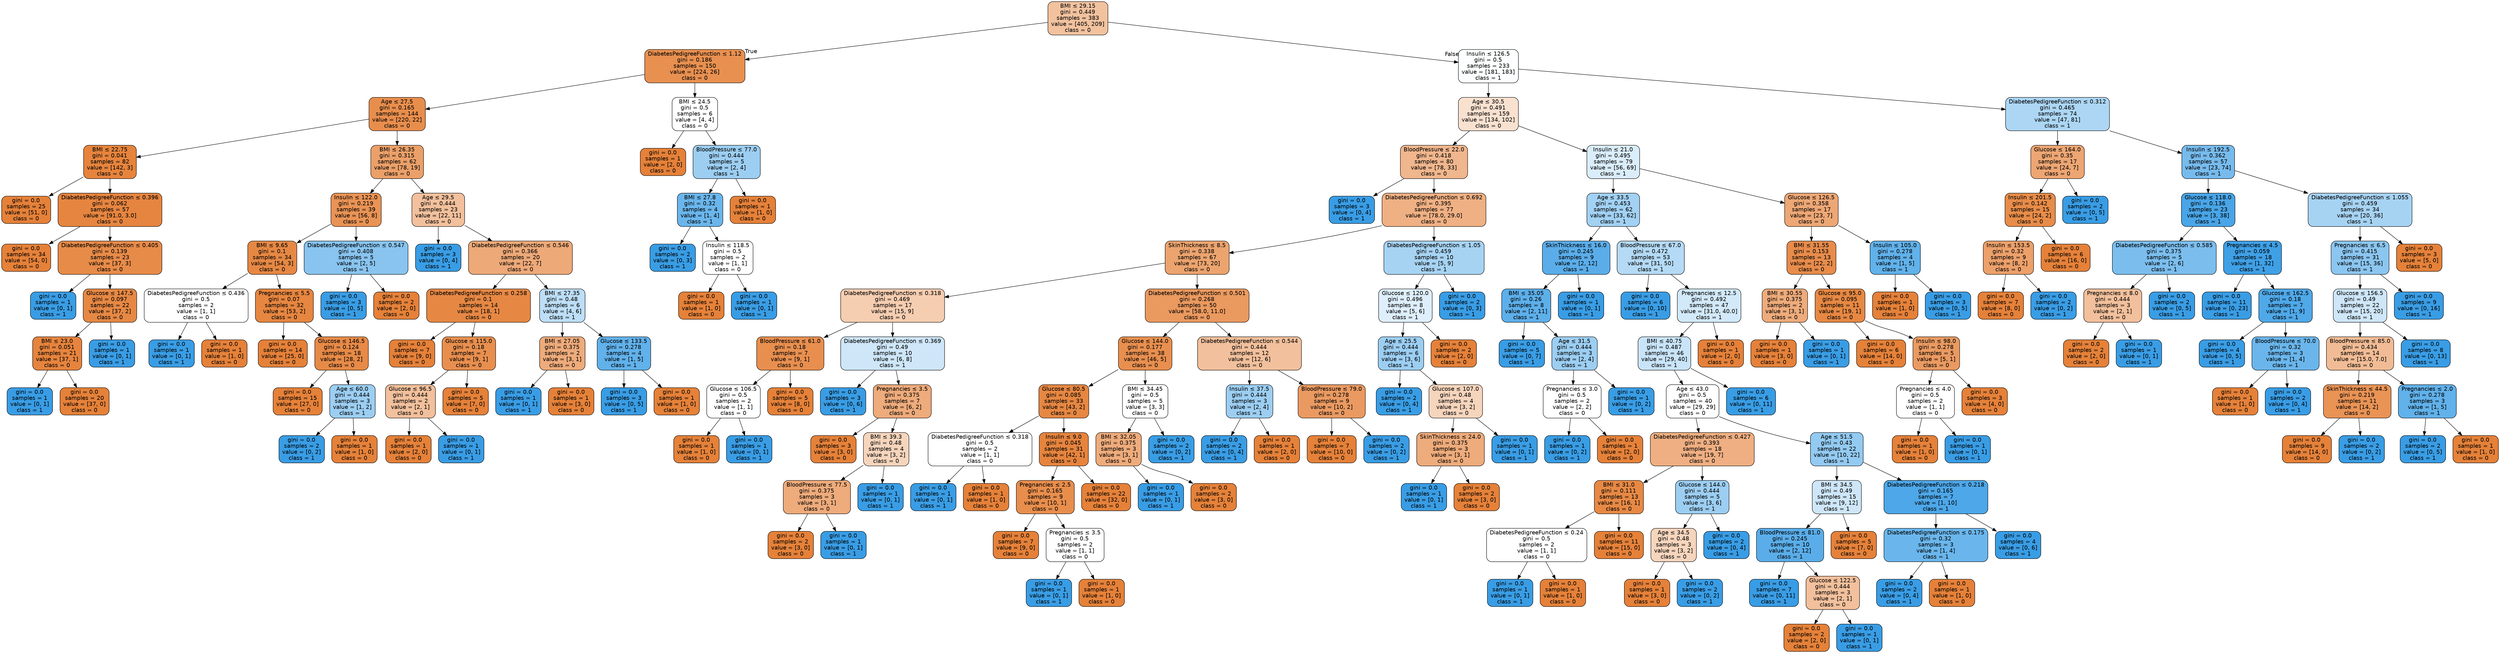 digraph Tree {
node [shape=box, style="filled, rounded", color="black", fontname="helvetica"] ;
edge [fontname="helvetica"] ;
0 [label=<BMI &le; 29.15<br/>gini = 0.449<br/>samples = 383<br/>value = [405, 209]<br/>class = 0>, fillcolor="#f2c29f"] ;
1 [label=<DiabetesPedigreeFunction &le; 1.12<br/>gini = 0.186<br/>samples = 150<br/>value = [224, 26]<br/>class = 0>, fillcolor="#e89050"] ;
0 -> 1 [labeldistance=2.5, labelangle=45, headlabel="True"] ;
2 [label=<Age &le; 27.5<br/>gini = 0.165<br/>samples = 144<br/>value = [220, 22]<br/>class = 0>, fillcolor="#e88e4d"] ;
1 -> 2 ;
3 [label=<BMI &le; 22.75<br/>gini = 0.041<br/>samples = 82<br/>value = [142, 3]<br/>class = 0>, fillcolor="#e6843d"] ;
2 -> 3 ;
4 [label=<gini = 0.0<br/>samples = 25<br/>value = [51, 0]<br/>class = 0>, fillcolor="#e58139"] ;
3 -> 4 ;
5 [label=<DiabetesPedigreeFunction &le; 0.396<br/>gini = 0.062<br/>samples = 57<br/>value = [91.0, 3.0]<br/>class = 0>, fillcolor="#e68540"] ;
3 -> 5 ;
6 [label=<gini = 0.0<br/>samples = 34<br/>value = [54, 0]<br/>class = 0>, fillcolor="#e58139"] ;
5 -> 6 ;
7 [label=<DiabetesPedigreeFunction &le; 0.405<br/>gini = 0.139<br/>samples = 23<br/>value = [37, 3]<br/>class = 0>, fillcolor="#e78b49"] ;
5 -> 7 ;
8 [label=<gini = 0.0<br/>samples = 1<br/>value = [0, 1]<br/>class = 1>, fillcolor="#399de5"] ;
7 -> 8 ;
9 [label=<Glucose &le; 147.5<br/>gini = 0.097<br/>samples = 22<br/>value = [37, 2]<br/>class = 0>, fillcolor="#e68844"] ;
7 -> 9 ;
10 [label=<BMI &le; 23.0<br/>gini = 0.051<br/>samples = 21<br/>value = [37, 1]<br/>class = 0>, fillcolor="#e6843e"] ;
9 -> 10 ;
11 [label=<gini = 0.0<br/>samples = 1<br/>value = [0, 1]<br/>class = 1>, fillcolor="#399de5"] ;
10 -> 11 ;
12 [label=<gini = 0.0<br/>samples = 20<br/>value = [37, 0]<br/>class = 0>, fillcolor="#e58139"] ;
10 -> 12 ;
13 [label=<gini = 0.0<br/>samples = 1<br/>value = [0, 1]<br/>class = 1>, fillcolor="#399de5"] ;
9 -> 13 ;
14 [label=<BMI &le; 26.35<br/>gini = 0.315<br/>samples = 62<br/>value = [78, 19]<br/>class = 0>, fillcolor="#eba069"] ;
2 -> 14 ;
15 [label=<Insulin &le; 122.0<br/>gini = 0.219<br/>samples = 39<br/>value = [56, 8]<br/>class = 0>, fillcolor="#e99355"] ;
14 -> 15 ;
16 [label=<BMI &le; 9.65<br/>gini = 0.1<br/>samples = 34<br/>value = [54, 3]<br/>class = 0>, fillcolor="#e68844"] ;
15 -> 16 ;
17 [label=<DiabetesPedigreeFunction &le; 0.436<br/>gini = 0.5<br/>samples = 2<br/>value = [1, 1]<br/>class = 0>, fillcolor="#ffffff"] ;
16 -> 17 ;
18 [label=<gini = 0.0<br/>samples = 1<br/>value = [0, 1]<br/>class = 1>, fillcolor="#399de5"] ;
17 -> 18 ;
19 [label=<gini = 0.0<br/>samples = 1<br/>value = [1, 0]<br/>class = 0>, fillcolor="#e58139"] ;
17 -> 19 ;
20 [label=<Pregnancies &le; 5.5<br/>gini = 0.07<br/>samples = 32<br/>value = [53, 2]<br/>class = 0>, fillcolor="#e68640"] ;
16 -> 20 ;
21 [label=<gini = 0.0<br/>samples = 14<br/>value = [25, 0]<br/>class = 0>, fillcolor="#e58139"] ;
20 -> 21 ;
22 [label=<Glucose &le; 146.5<br/>gini = 0.124<br/>samples = 18<br/>value = [28, 2]<br/>class = 0>, fillcolor="#e78a47"] ;
20 -> 22 ;
23 [label=<gini = 0.0<br/>samples = 15<br/>value = [27, 0]<br/>class = 0>, fillcolor="#e58139"] ;
22 -> 23 ;
24 [label=<Age &le; 60.0<br/>gini = 0.444<br/>samples = 3<br/>value = [1, 2]<br/>class = 1>, fillcolor="#9ccef2"] ;
22 -> 24 ;
25 [label=<gini = 0.0<br/>samples = 2<br/>value = [0, 2]<br/>class = 1>, fillcolor="#399de5"] ;
24 -> 25 ;
26 [label=<gini = 0.0<br/>samples = 1<br/>value = [1, 0]<br/>class = 0>, fillcolor="#e58139"] ;
24 -> 26 ;
27 [label=<DiabetesPedigreeFunction &le; 0.547<br/>gini = 0.408<br/>samples = 5<br/>value = [2, 5]<br/>class = 1>, fillcolor="#88c4ef"] ;
15 -> 27 ;
28 [label=<gini = 0.0<br/>samples = 3<br/>value = [0, 5]<br/>class = 1>, fillcolor="#399de5"] ;
27 -> 28 ;
29 [label=<gini = 0.0<br/>samples = 2<br/>value = [2, 0]<br/>class = 0>, fillcolor="#e58139"] ;
27 -> 29 ;
30 [label=<Age &le; 29.5<br/>gini = 0.444<br/>samples = 23<br/>value = [22, 11]<br/>class = 0>, fillcolor="#f2c09c"] ;
14 -> 30 ;
31 [label=<gini = 0.0<br/>samples = 3<br/>value = [0, 4]<br/>class = 1>, fillcolor="#399de5"] ;
30 -> 31 ;
32 [label=<DiabetesPedigreeFunction &le; 0.546<br/>gini = 0.366<br/>samples = 20<br/>value = [22, 7]<br/>class = 0>, fillcolor="#eda978"] ;
30 -> 32 ;
33 [label=<DiabetesPedigreeFunction &le; 0.258<br/>gini = 0.1<br/>samples = 14<br/>value = [18, 1]<br/>class = 0>, fillcolor="#e68844"] ;
32 -> 33 ;
34 [label=<gini = 0.0<br/>samples = 7<br/>value = [9, 0]<br/>class = 0>, fillcolor="#e58139"] ;
33 -> 34 ;
35 [label=<Glucose &le; 115.0<br/>gini = 0.18<br/>samples = 7<br/>value = [9, 1]<br/>class = 0>, fillcolor="#e88f4f"] ;
33 -> 35 ;
36 [label=<Glucose &le; 96.5<br/>gini = 0.444<br/>samples = 2<br/>value = [2, 1]<br/>class = 0>, fillcolor="#f2c09c"] ;
35 -> 36 ;
37 [label=<gini = 0.0<br/>samples = 1<br/>value = [2, 0]<br/>class = 0>, fillcolor="#e58139"] ;
36 -> 37 ;
38 [label=<gini = 0.0<br/>samples = 1<br/>value = [0, 1]<br/>class = 1>, fillcolor="#399de5"] ;
36 -> 38 ;
39 [label=<gini = 0.0<br/>samples = 5<br/>value = [7, 0]<br/>class = 0>, fillcolor="#e58139"] ;
35 -> 39 ;
40 [label=<BMI &le; 27.35<br/>gini = 0.48<br/>samples = 6<br/>value = [4, 6]<br/>class = 1>, fillcolor="#bddef6"] ;
32 -> 40 ;
41 [label=<BMI &le; 27.05<br/>gini = 0.375<br/>samples = 2<br/>value = [3, 1]<br/>class = 0>, fillcolor="#eeab7b"] ;
40 -> 41 ;
42 [label=<gini = 0.0<br/>samples = 1<br/>value = [0, 1]<br/>class = 1>, fillcolor="#399de5"] ;
41 -> 42 ;
43 [label=<gini = 0.0<br/>samples = 1<br/>value = [3, 0]<br/>class = 0>, fillcolor="#e58139"] ;
41 -> 43 ;
44 [label=<Glucose &le; 133.5<br/>gini = 0.278<br/>samples = 4<br/>value = [1, 5]<br/>class = 1>, fillcolor="#61b1ea"] ;
40 -> 44 ;
45 [label=<gini = 0.0<br/>samples = 3<br/>value = [0, 5]<br/>class = 1>, fillcolor="#399de5"] ;
44 -> 45 ;
46 [label=<gini = 0.0<br/>samples = 1<br/>value = [1, 0]<br/>class = 0>, fillcolor="#e58139"] ;
44 -> 46 ;
47 [label=<BMI &le; 24.5<br/>gini = 0.5<br/>samples = 6<br/>value = [4, 4]<br/>class = 0>, fillcolor="#ffffff"] ;
1 -> 47 ;
48 [label=<gini = 0.0<br/>samples = 1<br/>value = [2, 0]<br/>class = 0>, fillcolor="#e58139"] ;
47 -> 48 ;
49 [label=<BloodPressure &le; 77.0<br/>gini = 0.444<br/>samples = 5<br/>value = [2, 4]<br/>class = 1>, fillcolor="#9ccef2"] ;
47 -> 49 ;
50 [label=<BMI &le; 27.8<br/>gini = 0.32<br/>samples = 4<br/>value = [1, 4]<br/>class = 1>, fillcolor="#6ab6ec"] ;
49 -> 50 ;
51 [label=<gini = 0.0<br/>samples = 2<br/>value = [0, 3]<br/>class = 1>, fillcolor="#399de5"] ;
50 -> 51 ;
52 [label=<Insulin &le; 118.5<br/>gini = 0.5<br/>samples = 2<br/>value = [1, 1]<br/>class = 0>, fillcolor="#ffffff"] ;
50 -> 52 ;
53 [label=<gini = 0.0<br/>samples = 1<br/>value = [1, 0]<br/>class = 0>, fillcolor="#e58139"] ;
52 -> 53 ;
54 [label=<gini = 0.0<br/>samples = 1<br/>value = [0, 1]<br/>class = 1>, fillcolor="#399de5"] ;
52 -> 54 ;
55 [label=<gini = 0.0<br/>samples = 1<br/>value = [1, 0]<br/>class = 0>, fillcolor="#e58139"] ;
49 -> 55 ;
56 [label=<Insulin &le; 126.5<br/>gini = 0.5<br/>samples = 233<br/>value = [181, 183]<br/>class = 1>, fillcolor="#fdfeff"] ;
0 -> 56 [labeldistance=2.5, labelangle=-45, headlabel="False"] ;
57 [label=<Age &le; 30.5<br/>gini = 0.491<br/>samples = 159<br/>value = [134, 102]<br/>class = 0>, fillcolor="#f9e1d0"] ;
56 -> 57 ;
58 [label=<BloodPressure &le; 22.0<br/>gini = 0.418<br/>samples = 80<br/>value = [78, 33]<br/>class = 0>, fillcolor="#f0b68d"] ;
57 -> 58 ;
59 [label=<gini = 0.0<br/>samples = 3<br/>value = [0, 4]<br/>class = 1>, fillcolor="#399de5"] ;
58 -> 59 ;
60 [label=<DiabetesPedigreeFunction &le; 0.692<br/>gini = 0.395<br/>samples = 77<br/>value = [78.0, 29.0]<br/>class = 0>, fillcolor="#efb083"] ;
58 -> 60 ;
61 [label=<SkinThickness &le; 8.5<br/>gini = 0.338<br/>samples = 67<br/>value = [73, 20]<br/>class = 0>, fillcolor="#eca46f"] ;
60 -> 61 ;
62 [label=<DiabetesPedigreeFunction &le; 0.318<br/>gini = 0.469<br/>samples = 17<br/>value = [15, 9]<br/>class = 0>, fillcolor="#f5cdb0"] ;
61 -> 62 ;
63 [label=<BloodPressure &le; 61.0<br/>gini = 0.18<br/>samples = 7<br/>value = [9, 1]<br/>class = 0>, fillcolor="#e88f4f"] ;
62 -> 63 ;
64 [label=<Glucose &le; 106.5<br/>gini = 0.5<br/>samples = 2<br/>value = [1, 1]<br/>class = 0>, fillcolor="#ffffff"] ;
63 -> 64 ;
65 [label=<gini = 0.0<br/>samples = 1<br/>value = [1, 0]<br/>class = 0>, fillcolor="#e58139"] ;
64 -> 65 ;
66 [label=<gini = 0.0<br/>samples = 1<br/>value = [0, 1]<br/>class = 1>, fillcolor="#399de5"] ;
64 -> 66 ;
67 [label=<gini = 0.0<br/>samples = 5<br/>value = [8, 0]<br/>class = 0>, fillcolor="#e58139"] ;
63 -> 67 ;
68 [label=<DiabetesPedigreeFunction &le; 0.369<br/>gini = 0.49<br/>samples = 10<br/>value = [6, 8]<br/>class = 1>, fillcolor="#cee6f8"] ;
62 -> 68 ;
69 [label=<gini = 0.0<br/>samples = 3<br/>value = [0, 6]<br/>class = 1>, fillcolor="#399de5"] ;
68 -> 69 ;
70 [label=<Pregnancies &le; 3.5<br/>gini = 0.375<br/>samples = 7<br/>value = [6, 2]<br/>class = 0>, fillcolor="#eeab7b"] ;
68 -> 70 ;
71 [label=<gini = 0.0<br/>samples = 3<br/>value = [3, 0]<br/>class = 0>, fillcolor="#e58139"] ;
70 -> 71 ;
72 [label=<BMI &le; 39.3<br/>gini = 0.48<br/>samples = 4<br/>value = [3, 2]<br/>class = 0>, fillcolor="#f6d5bd"] ;
70 -> 72 ;
73 [label=<BloodPressure &le; 77.5<br/>gini = 0.375<br/>samples = 3<br/>value = [3, 1]<br/>class = 0>, fillcolor="#eeab7b"] ;
72 -> 73 ;
74 [label=<gini = 0.0<br/>samples = 2<br/>value = [3, 0]<br/>class = 0>, fillcolor="#e58139"] ;
73 -> 74 ;
75 [label=<gini = 0.0<br/>samples = 1<br/>value = [0, 1]<br/>class = 1>, fillcolor="#399de5"] ;
73 -> 75 ;
76 [label=<gini = 0.0<br/>samples = 1<br/>value = [0, 1]<br/>class = 1>, fillcolor="#399de5"] ;
72 -> 76 ;
77 [label=<DiabetesPedigreeFunction &le; 0.501<br/>gini = 0.268<br/>samples = 50<br/>value = [58.0, 11.0]<br/>class = 0>, fillcolor="#ea995f"] ;
61 -> 77 ;
78 [label=<Glucose &le; 144.0<br/>gini = 0.177<br/>samples = 38<br/>value = [46, 5]<br/>class = 0>, fillcolor="#e88f4f"] ;
77 -> 78 ;
79 [label=<Glucose &le; 80.5<br/>gini = 0.085<br/>samples = 33<br/>value = [43, 2]<br/>class = 0>, fillcolor="#e68742"] ;
78 -> 79 ;
80 [label=<DiabetesPedigreeFunction &le; 0.318<br/>gini = 0.5<br/>samples = 2<br/>value = [1, 1]<br/>class = 0>, fillcolor="#ffffff"] ;
79 -> 80 ;
81 [label=<gini = 0.0<br/>samples = 1<br/>value = [0, 1]<br/>class = 1>, fillcolor="#399de5"] ;
80 -> 81 ;
82 [label=<gini = 0.0<br/>samples = 1<br/>value = [1, 0]<br/>class = 0>, fillcolor="#e58139"] ;
80 -> 82 ;
83 [label=<Insulin &le; 9.0<br/>gini = 0.045<br/>samples = 31<br/>value = [42, 1]<br/>class = 0>, fillcolor="#e6843e"] ;
79 -> 83 ;
84 [label=<Pregnancies &le; 2.5<br/>gini = 0.165<br/>samples = 9<br/>value = [10, 1]<br/>class = 0>, fillcolor="#e88e4d"] ;
83 -> 84 ;
85 [label=<gini = 0.0<br/>samples = 7<br/>value = [9, 0]<br/>class = 0>, fillcolor="#e58139"] ;
84 -> 85 ;
86 [label=<Pregnancies &le; 3.5<br/>gini = 0.5<br/>samples = 2<br/>value = [1, 1]<br/>class = 0>, fillcolor="#ffffff"] ;
84 -> 86 ;
87 [label=<gini = 0.0<br/>samples = 1<br/>value = [0, 1]<br/>class = 1>, fillcolor="#399de5"] ;
86 -> 87 ;
88 [label=<gini = 0.0<br/>samples = 1<br/>value = [1, 0]<br/>class = 0>, fillcolor="#e58139"] ;
86 -> 88 ;
89 [label=<gini = 0.0<br/>samples = 22<br/>value = [32, 0]<br/>class = 0>, fillcolor="#e58139"] ;
83 -> 89 ;
90 [label=<BMI &le; 34.45<br/>gini = 0.5<br/>samples = 5<br/>value = [3, 3]<br/>class = 0>, fillcolor="#ffffff"] ;
78 -> 90 ;
91 [label=<BMI &le; 32.05<br/>gini = 0.375<br/>samples = 3<br/>value = [3, 1]<br/>class = 0>, fillcolor="#eeab7b"] ;
90 -> 91 ;
92 [label=<gini = 0.0<br/>samples = 1<br/>value = [0, 1]<br/>class = 1>, fillcolor="#399de5"] ;
91 -> 92 ;
93 [label=<gini = 0.0<br/>samples = 2<br/>value = [3, 0]<br/>class = 0>, fillcolor="#e58139"] ;
91 -> 93 ;
94 [label=<gini = 0.0<br/>samples = 2<br/>value = [0, 2]<br/>class = 1>, fillcolor="#399de5"] ;
90 -> 94 ;
95 [label=<DiabetesPedigreeFunction &le; 0.544<br/>gini = 0.444<br/>samples = 12<br/>value = [12, 6]<br/>class = 0>, fillcolor="#f2c09c"] ;
77 -> 95 ;
96 [label=<Insulin &le; 37.5<br/>gini = 0.444<br/>samples = 3<br/>value = [2, 4]<br/>class = 1>, fillcolor="#9ccef2"] ;
95 -> 96 ;
97 [label=<gini = 0.0<br/>samples = 2<br/>value = [0, 4]<br/>class = 1>, fillcolor="#399de5"] ;
96 -> 97 ;
98 [label=<gini = 0.0<br/>samples = 1<br/>value = [2, 0]<br/>class = 0>, fillcolor="#e58139"] ;
96 -> 98 ;
99 [label=<BloodPressure &le; 79.0<br/>gini = 0.278<br/>samples = 9<br/>value = [10, 2]<br/>class = 0>, fillcolor="#ea9a61"] ;
95 -> 99 ;
100 [label=<gini = 0.0<br/>samples = 7<br/>value = [10, 0]<br/>class = 0>, fillcolor="#e58139"] ;
99 -> 100 ;
101 [label=<gini = 0.0<br/>samples = 2<br/>value = [0, 2]<br/>class = 1>, fillcolor="#399de5"] ;
99 -> 101 ;
102 [label=<DiabetesPedigreeFunction &le; 1.05<br/>gini = 0.459<br/>samples = 10<br/>value = [5, 9]<br/>class = 1>, fillcolor="#a7d3f3"] ;
60 -> 102 ;
103 [label=<Glucose &le; 120.0<br/>gini = 0.496<br/>samples = 8<br/>value = [5, 6]<br/>class = 1>, fillcolor="#deeffb"] ;
102 -> 103 ;
104 [label=<Age &le; 25.5<br/>gini = 0.444<br/>samples = 6<br/>value = [3, 6]<br/>class = 1>, fillcolor="#9ccef2"] ;
103 -> 104 ;
105 [label=<gini = 0.0<br/>samples = 2<br/>value = [0, 4]<br/>class = 1>, fillcolor="#399de5"] ;
104 -> 105 ;
106 [label=<Glucose &le; 107.0<br/>gini = 0.48<br/>samples = 4<br/>value = [3, 2]<br/>class = 0>, fillcolor="#f6d5bd"] ;
104 -> 106 ;
107 [label=<SkinThickness &le; 24.0<br/>gini = 0.375<br/>samples = 3<br/>value = [3, 1]<br/>class = 0>, fillcolor="#eeab7b"] ;
106 -> 107 ;
108 [label=<gini = 0.0<br/>samples = 1<br/>value = [0, 1]<br/>class = 1>, fillcolor="#399de5"] ;
107 -> 108 ;
109 [label=<gini = 0.0<br/>samples = 2<br/>value = [3, 0]<br/>class = 0>, fillcolor="#e58139"] ;
107 -> 109 ;
110 [label=<gini = 0.0<br/>samples = 1<br/>value = [0, 1]<br/>class = 1>, fillcolor="#399de5"] ;
106 -> 110 ;
111 [label=<gini = 0.0<br/>samples = 2<br/>value = [2, 0]<br/>class = 0>, fillcolor="#e58139"] ;
103 -> 111 ;
112 [label=<gini = 0.0<br/>samples = 2<br/>value = [0, 3]<br/>class = 1>, fillcolor="#399de5"] ;
102 -> 112 ;
113 [label=<Insulin &le; 21.0<br/>gini = 0.495<br/>samples = 79<br/>value = [56, 69]<br/>class = 1>, fillcolor="#daedfa"] ;
57 -> 113 ;
114 [label=<Age &le; 33.5<br/>gini = 0.453<br/>samples = 62<br/>value = [33, 62]<br/>class = 1>, fillcolor="#a2d1f3"] ;
113 -> 114 ;
115 [label=<SkinThickness &le; 16.0<br/>gini = 0.245<br/>samples = 9<br/>value = [2, 12]<br/>class = 1>, fillcolor="#5aade9"] ;
114 -> 115 ;
116 [label=<BMI &le; 35.05<br/>gini = 0.26<br/>samples = 8<br/>value = [2, 11]<br/>class = 1>, fillcolor="#5dafea"] ;
115 -> 116 ;
117 [label=<gini = 0.0<br/>samples = 5<br/>value = [0, 7]<br/>class = 1>, fillcolor="#399de5"] ;
116 -> 117 ;
118 [label=<Age &le; 31.5<br/>gini = 0.444<br/>samples = 3<br/>value = [2, 4]<br/>class = 1>, fillcolor="#9ccef2"] ;
116 -> 118 ;
119 [label=<Pregnancies &le; 3.0<br/>gini = 0.5<br/>samples = 2<br/>value = [2, 2]<br/>class = 0>, fillcolor="#ffffff"] ;
118 -> 119 ;
120 [label=<gini = 0.0<br/>samples = 1<br/>value = [0, 2]<br/>class = 1>, fillcolor="#399de5"] ;
119 -> 120 ;
121 [label=<gini = 0.0<br/>samples = 1<br/>value = [2, 0]<br/>class = 0>, fillcolor="#e58139"] ;
119 -> 121 ;
122 [label=<gini = 0.0<br/>samples = 1<br/>value = [0, 2]<br/>class = 1>, fillcolor="#399de5"] ;
118 -> 122 ;
123 [label=<gini = 0.0<br/>samples = 1<br/>value = [0, 1]<br/>class = 1>, fillcolor="#399de5"] ;
115 -> 123 ;
124 [label=<BloodPressure &le; 67.0<br/>gini = 0.472<br/>samples = 53<br/>value = [31, 50]<br/>class = 1>, fillcolor="#b4daf5"] ;
114 -> 124 ;
125 [label=<gini = 0.0<br/>samples = 6<br/>value = [0, 10]<br/>class = 1>, fillcolor="#399de5"] ;
124 -> 125 ;
126 [label=<Pregnancies &le; 12.5<br/>gini = 0.492<br/>samples = 47<br/>value = [31.0, 40.0]<br/>class = 1>, fillcolor="#d2e9f9"] ;
124 -> 126 ;
127 [label=<BMI &le; 40.75<br/>gini = 0.487<br/>samples = 46<br/>value = [29, 40]<br/>class = 1>, fillcolor="#c9e4f8"] ;
126 -> 127 ;
128 [label=<Age &le; 43.0<br/>gini = 0.5<br/>samples = 40<br/>value = [29, 29]<br/>class = 0>, fillcolor="#ffffff"] ;
127 -> 128 ;
129 [label=<DiabetesPedigreeFunction &le; 0.427<br/>gini = 0.393<br/>samples = 18<br/>value = [19, 7]<br/>class = 0>, fillcolor="#efaf82"] ;
128 -> 129 ;
130 [label=<BMI &le; 31.0<br/>gini = 0.111<br/>samples = 13<br/>value = [16, 1]<br/>class = 0>, fillcolor="#e78945"] ;
129 -> 130 ;
131 [label=<DiabetesPedigreeFunction &le; 0.24<br/>gini = 0.5<br/>samples = 2<br/>value = [1, 1]<br/>class = 0>, fillcolor="#ffffff"] ;
130 -> 131 ;
132 [label=<gini = 0.0<br/>samples = 1<br/>value = [0, 1]<br/>class = 1>, fillcolor="#399de5"] ;
131 -> 132 ;
133 [label=<gini = 0.0<br/>samples = 1<br/>value = [1, 0]<br/>class = 0>, fillcolor="#e58139"] ;
131 -> 133 ;
134 [label=<gini = 0.0<br/>samples = 11<br/>value = [15, 0]<br/>class = 0>, fillcolor="#e58139"] ;
130 -> 134 ;
135 [label=<Glucose &le; 144.0<br/>gini = 0.444<br/>samples = 5<br/>value = [3, 6]<br/>class = 1>, fillcolor="#9ccef2"] ;
129 -> 135 ;
136 [label=<Age &le; 34.5<br/>gini = 0.48<br/>samples = 3<br/>value = [3, 2]<br/>class = 0>, fillcolor="#f6d5bd"] ;
135 -> 136 ;
137 [label=<gini = 0.0<br/>samples = 1<br/>value = [3, 0]<br/>class = 0>, fillcolor="#e58139"] ;
136 -> 137 ;
138 [label=<gini = 0.0<br/>samples = 2<br/>value = [0, 2]<br/>class = 1>, fillcolor="#399de5"] ;
136 -> 138 ;
139 [label=<gini = 0.0<br/>samples = 2<br/>value = [0, 4]<br/>class = 1>, fillcolor="#399de5"] ;
135 -> 139 ;
140 [label=<Age &le; 51.5<br/>gini = 0.43<br/>samples = 22<br/>value = [10, 22]<br/>class = 1>, fillcolor="#93caf1"] ;
128 -> 140 ;
141 [label=<BMI &le; 34.5<br/>gini = 0.49<br/>samples = 15<br/>value = [9, 12]<br/>class = 1>, fillcolor="#cee6f8"] ;
140 -> 141 ;
142 [label=<BloodPressure &le; 81.0<br/>gini = 0.245<br/>samples = 10<br/>value = [2, 12]<br/>class = 1>, fillcolor="#5aade9"] ;
141 -> 142 ;
143 [label=<gini = 0.0<br/>samples = 7<br/>value = [0, 11]<br/>class = 1>, fillcolor="#399de5"] ;
142 -> 143 ;
144 [label=<Glucose &le; 122.5<br/>gini = 0.444<br/>samples = 3<br/>value = [2, 1]<br/>class = 0>, fillcolor="#f2c09c"] ;
142 -> 144 ;
145 [label=<gini = 0.0<br/>samples = 2<br/>value = [2, 0]<br/>class = 0>, fillcolor="#e58139"] ;
144 -> 145 ;
146 [label=<gini = 0.0<br/>samples = 1<br/>value = [0, 1]<br/>class = 1>, fillcolor="#399de5"] ;
144 -> 146 ;
147 [label=<gini = 0.0<br/>samples = 5<br/>value = [7, 0]<br/>class = 0>, fillcolor="#e58139"] ;
141 -> 147 ;
148 [label=<DiabetesPedigreeFunction &le; 0.218<br/>gini = 0.165<br/>samples = 7<br/>value = [1, 10]<br/>class = 1>, fillcolor="#4da7e8"] ;
140 -> 148 ;
149 [label=<DiabetesPedigreeFunction &le; 0.175<br/>gini = 0.32<br/>samples = 3<br/>value = [1, 4]<br/>class = 1>, fillcolor="#6ab6ec"] ;
148 -> 149 ;
150 [label=<gini = 0.0<br/>samples = 2<br/>value = [0, 4]<br/>class = 1>, fillcolor="#399de5"] ;
149 -> 150 ;
151 [label=<gini = 0.0<br/>samples = 1<br/>value = [1, 0]<br/>class = 0>, fillcolor="#e58139"] ;
149 -> 151 ;
152 [label=<gini = 0.0<br/>samples = 4<br/>value = [0, 6]<br/>class = 1>, fillcolor="#399de5"] ;
148 -> 152 ;
153 [label=<gini = 0.0<br/>samples = 6<br/>value = [0, 11]<br/>class = 1>, fillcolor="#399de5"] ;
127 -> 153 ;
154 [label=<gini = 0.0<br/>samples = 1<br/>value = [2, 0]<br/>class = 0>, fillcolor="#e58139"] ;
126 -> 154 ;
155 [label=<Glucose &le; 126.5<br/>gini = 0.358<br/>samples = 17<br/>value = [23, 7]<br/>class = 0>, fillcolor="#eda775"] ;
113 -> 155 ;
156 [label=<BMI &le; 31.55<br/>gini = 0.153<br/>samples = 13<br/>value = [22, 2]<br/>class = 0>, fillcolor="#e78c4b"] ;
155 -> 156 ;
157 [label=<BMI &le; 30.55<br/>gini = 0.375<br/>samples = 2<br/>value = [3, 1]<br/>class = 0>, fillcolor="#eeab7b"] ;
156 -> 157 ;
158 [label=<gini = 0.0<br/>samples = 1<br/>value = [3, 0]<br/>class = 0>, fillcolor="#e58139"] ;
157 -> 158 ;
159 [label=<gini = 0.0<br/>samples = 1<br/>value = [0, 1]<br/>class = 1>, fillcolor="#399de5"] ;
157 -> 159 ;
160 [label=<Glucose &le; 95.0<br/>gini = 0.095<br/>samples = 11<br/>value = [19, 1]<br/>class = 0>, fillcolor="#e68843"] ;
156 -> 160 ;
161 [label=<gini = 0.0<br/>samples = 6<br/>value = [14, 0]<br/>class = 0>, fillcolor="#e58139"] ;
160 -> 161 ;
162 [label=<Insulin &le; 98.0<br/>gini = 0.278<br/>samples = 5<br/>value = [5, 1]<br/>class = 0>, fillcolor="#ea9a61"] ;
160 -> 162 ;
163 [label=<Pregnancies &le; 4.0<br/>gini = 0.5<br/>samples = 2<br/>value = [1, 1]<br/>class = 0>, fillcolor="#ffffff"] ;
162 -> 163 ;
164 [label=<gini = 0.0<br/>samples = 1<br/>value = [1, 0]<br/>class = 0>, fillcolor="#e58139"] ;
163 -> 164 ;
165 [label=<gini = 0.0<br/>samples = 1<br/>value = [0, 1]<br/>class = 1>, fillcolor="#399de5"] ;
163 -> 165 ;
166 [label=<gini = 0.0<br/>samples = 3<br/>value = [4, 0]<br/>class = 0>, fillcolor="#e58139"] ;
162 -> 166 ;
167 [label=<Insulin &le; 105.0<br/>gini = 0.278<br/>samples = 4<br/>value = [1, 5]<br/>class = 1>, fillcolor="#61b1ea"] ;
155 -> 167 ;
168 [label=<gini = 0.0<br/>samples = 1<br/>value = [1, 0]<br/>class = 0>, fillcolor="#e58139"] ;
167 -> 168 ;
169 [label=<gini = 0.0<br/>samples = 3<br/>value = [0, 5]<br/>class = 1>, fillcolor="#399de5"] ;
167 -> 169 ;
170 [label=<DiabetesPedigreeFunction &le; 0.312<br/>gini = 0.465<br/>samples = 74<br/>value = [47, 81]<br/>class = 1>, fillcolor="#acd6f4"] ;
56 -> 170 ;
171 [label=<Glucose &le; 164.0<br/>gini = 0.35<br/>samples = 17<br/>value = [24, 7]<br/>class = 0>, fillcolor="#eda673"] ;
170 -> 171 ;
172 [label=<Insulin &le; 201.5<br/>gini = 0.142<br/>samples = 15<br/>value = [24, 2]<br/>class = 0>, fillcolor="#e78c49"] ;
171 -> 172 ;
173 [label=<Insulin &le; 153.5<br/>gini = 0.32<br/>samples = 9<br/>value = [8, 2]<br/>class = 0>, fillcolor="#eca06a"] ;
172 -> 173 ;
174 [label=<gini = 0.0<br/>samples = 7<br/>value = [8, 0]<br/>class = 0>, fillcolor="#e58139"] ;
173 -> 174 ;
175 [label=<gini = 0.0<br/>samples = 2<br/>value = [0, 2]<br/>class = 1>, fillcolor="#399de5"] ;
173 -> 175 ;
176 [label=<gini = 0.0<br/>samples = 6<br/>value = [16, 0]<br/>class = 0>, fillcolor="#e58139"] ;
172 -> 176 ;
177 [label=<gini = 0.0<br/>samples = 2<br/>value = [0, 5]<br/>class = 1>, fillcolor="#399de5"] ;
171 -> 177 ;
178 [label=<Insulin &le; 192.5<br/>gini = 0.362<br/>samples = 57<br/>value = [23, 74]<br/>class = 1>, fillcolor="#77bbed"] ;
170 -> 178 ;
179 [label=<Glucose &le; 118.0<br/>gini = 0.136<br/>samples = 23<br/>value = [3, 38]<br/>class = 1>, fillcolor="#49a5e7"] ;
178 -> 179 ;
180 [label=<DiabetesPedigreeFunction &le; 0.585<br/>gini = 0.375<br/>samples = 5<br/>value = [2, 6]<br/>class = 1>, fillcolor="#7bbeee"] ;
179 -> 180 ;
181 [label=<Pregnancies &le; 8.0<br/>gini = 0.444<br/>samples = 3<br/>value = [2, 1]<br/>class = 0>, fillcolor="#f2c09c"] ;
180 -> 181 ;
182 [label=<gini = 0.0<br/>samples = 2<br/>value = [2, 0]<br/>class = 0>, fillcolor="#e58139"] ;
181 -> 182 ;
183 [label=<gini = 0.0<br/>samples = 1<br/>value = [0, 1]<br/>class = 1>, fillcolor="#399de5"] ;
181 -> 183 ;
184 [label=<gini = 0.0<br/>samples = 2<br/>value = [0, 5]<br/>class = 1>, fillcolor="#399de5"] ;
180 -> 184 ;
185 [label=<Pregnancies &le; 4.5<br/>gini = 0.059<br/>samples = 18<br/>value = [1, 32]<br/>class = 1>, fillcolor="#3fa0e6"] ;
179 -> 185 ;
186 [label=<gini = 0.0<br/>samples = 11<br/>value = [0, 23]<br/>class = 1>, fillcolor="#399de5"] ;
185 -> 186 ;
187 [label=<Glucose &le; 162.5<br/>gini = 0.18<br/>samples = 7<br/>value = [1, 9]<br/>class = 1>, fillcolor="#4fa8e8"] ;
185 -> 187 ;
188 [label=<gini = 0.0<br/>samples = 4<br/>value = [0, 5]<br/>class = 1>, fillcolor="#399de5"] ;
187 -> 188 ;
189 [label=<BloodPressure &le; 70.0<br/>gini = 0.32<br/>samples = 3<br/>value = [1, 4]<br/>class = 1>, fillcolor="#6ab6ec"] ;
187 -> 189 ;
190 [label=<gini = 0.0<br/>samples = 1<br/>value = [1, 0]<br/>class = 0>, fillcolor="#e58139"] ;
189 -> 190 ;
191 [label=<gini = 0.0<br/>samples = 2<br/>value = [0, 4]<br/>class = 1>, fillcolor="#399de5"] ;
189 -> 191 ;
192 [label=<DiabetesPedigreeFunction &le; 1.055<br/>gini = 0.459<br/>samples = 34<br/>value = [20, 36]<br/>class = 1>, fillcolor="#a7d3f3"] ;
178 -> 192 ;
193 [label=<Pregnancies &le; 6.5<br/>gini = 0.415<br/>samples = 31<br/>value = [15, 36]<br/>class = 1>, fillcolor="#8bc6f0"] ;
192 -> 193 ;
194 [label=<Glucose &le; 156.5<br/>gini = 0.49<br/>samples = 22<br/>value = [15, 20]<br/>class = 1>, fillcolor="#cee6f8"] ;
193 -> 194 ;
195 [label=<BloodPressure &le; 85.0<br/>gini = 0.434<br/>samples = 14<br/>value = [15.0, 7.0]<br/>class = 0>, fillcolor="#f1bc95"] ;
194 -> 195 ;
196 [label=<SkinThickness &le; 44.5<br/>gini = 0.219<br/>samples = 11<br/>value = [14, 2]<br/>class = 0>, fillcolor="#e99355"] ;
195 -> 196 ;
197 [label=<gini = 0.0<br/>samples = 9<br/>value = [14, 0]<br/>class = 0>, fillcolor="#e58139"] ;
196 -> 197 ;
198 [label=<gini = 0.0<br/>samples = 2<br/>value = [0, 2]<br/>class = 1>, fillcolor="#399de5"] ;
196 -> 198 ;
199 [label=<Pregnancies &le; 2.0<br/>gini = 0.278<br/>samples = 3<br/>value = [1, 5]<br/>class = 1>, fillcolor="#61b1ea"] ;
195 -> 199 ;
200 [label=<gini = 0.0<br/>samples = 2<br/>value = [0, 5]<br/>class = 1>, fillcolor="#399de5"] ;
199 -> 200 ;
201 [label=<gini = 0.0<br/>samples = 1<br/>value = [1, 0]<br/>class = 0>, fillcolor="#e58139"] ;
199 -> 201 ;
202 [label=<gini = 0.0<br/>samples = 8<br/>value = [0, 13]<br/>class = 1>, fillcolor="#399de5"] ;
194 -> 202 ;
203 [label=<gini = 0.0<br/>samples = 9<br/>value = [0, 16]<br/>class = 1>, fillcolor="#399de5"] ;
193 -> 203 ;
204 [label=<gini = 0.0<br/>samples = 3<br/>value = [5, 0]<br/>class = 0>, fillcolor="#e58139"] ;
192 -> 204 ;
}